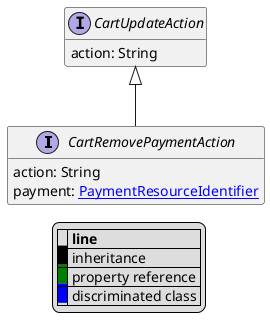 @startuml

hide empty fields
hide empty methods
legend
|= |= line |
|<back:black>   </back>| inheritance |
|<back:green>   </back>| property reference |
|<back:blue>   </back>| discriminated class |
endlegend
interface CartRemovePaymentAction [[CartRemovePaymentAction.svg]] extends CartUpdateAction {
    action: String
    payment: [[PaymentResourceIdentifier.svg PaymentResourceIdentifier]]
}
interface CartUpdateAction [[CartUpdateAction.svg]]  {
    action: String
}





@enduml
